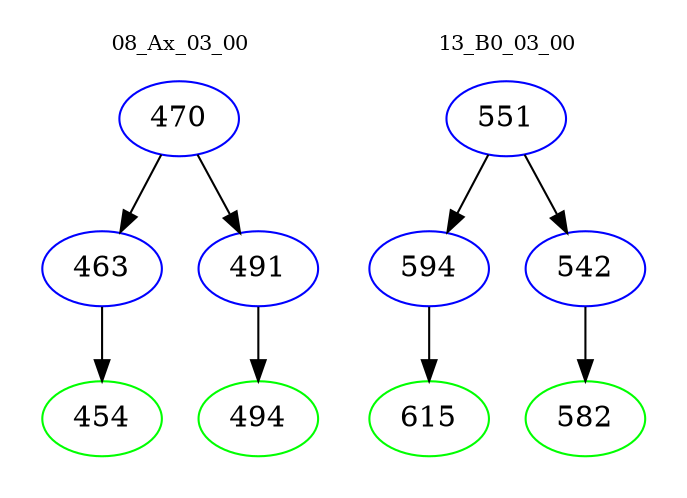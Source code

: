 digraph{
subgraph cluster_0 {
color = white
label = "08_Ax_03_00";
fontsize=10;
T0_470 [label="470", color="blue"]
T0_470 -> T0_463 [color="black"]
T0_463 [label="463", color="blue"]
T0_463 -> T0_454 [color="black"]
T0_454 [label="454", color="green"]
T0_470 -> T0_491 [color="black"]
T0_491 [label="491", color="blue"]
T0_491 -> T0_494 [color="black"]
T0_494 [label="494", color="green"]
}
subgraph cluster_1 {
color = white
label = "13_B0_03_00";
fontsize=10;
T1_551 [label="551", color="blue"]
T1_551 -> T1_594 [color="black"]
T1_594 [label="594", color="blue"]
T1_594 -> T1_615 [color="black"]
T1_615 [label="615", color="green"]
T1_551 -> T1_542 [color="black"]
T1_542 [label="542", color="blue"]
T1_542 -> T1_582 [color="black"]
T1_582 [label="582", color="green"]
}
}
